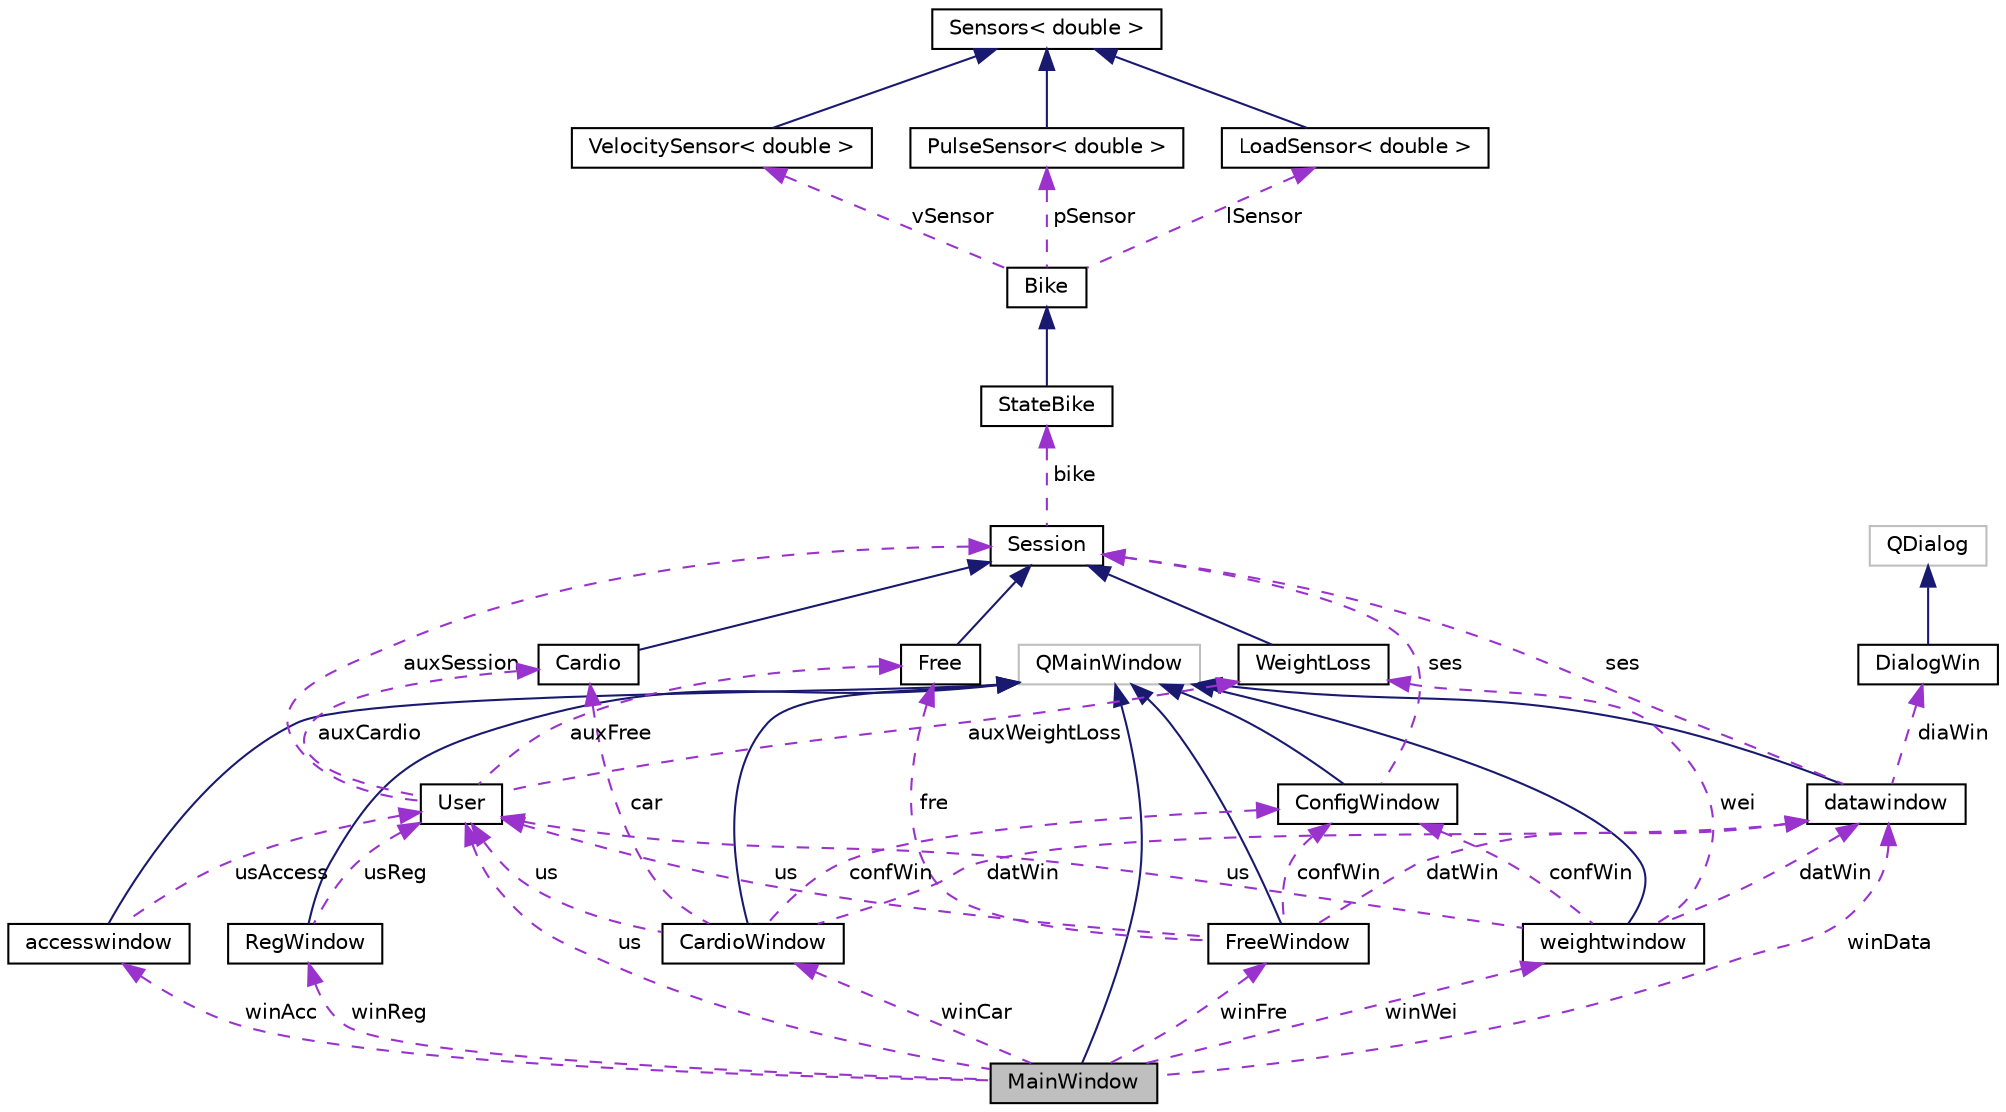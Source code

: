 digraph "MainWindow"
{
 // LATEX_PDF_SIZE
  edge [fontname="Helvetica",fontsize="10",labelfontname="Helvetica",labelfontsize="10"];
  node [fontname="Helvetica",fontsize="10",shape=record];
  Node1 [label="MainWindow",height=0.2,width=0.4,color="black", fillcolor="grey75", style="filled", fontcolor="black",tooltip="The MainWindow class: Ventana principal (Interfaz gráfica)"];
  Node2 -> Node1 [dir="back",color="midnightblue",fontsize="10",style="solid",fontname="Helvetica"];
  Node2 [label="QMainWindow",height=0.2,width=0.4,color="grey75", fillcolor="white", style="filled",tooltip=" "];
  Node3 -> Node1 [dir="back",color="darkorchid3",fontsize="10",style="dashed",label=" winData" ,fontname="Helvetica"];
  Node3 [label="datawindow",height=0.2,width=0.4,color="black", fillcolor="white", style="filled",URL="$classdatawindow.html",tooltip="The datawindow class: Ventana de muestra de datos de entrenamiento (Interfaz gráfica)"];
  Node2 -> Node3 [dir="back",color="midnightblue",fontsize="10",style="solid",fontname="Helvetica"];
  Node4 -> Node3 [dir="back",color="darkorchid3",fontsize="10",style="dashed",label=" diaWin" ,fontname="Helvetica"];
  Node4 [label="DialogWin",height=0.2,width=0.4,color="black", fillcolor="white", style="filled",URL="$classDialogWin.html",tooltip="The DialogWin class: Cuadro de diálogo."];
  Node5 -> Node4 [dir="back",color="midnightblue",fontsize="10",style="solid",fontname="Helvetica"];
  Node5 [label="QDialog",height=0.2,width=0.4,color="grey75", fillcolor="white", style="filled",tooltip=" "];
  Node6 -> Node3 [dir="back",color="darkorchid3",fontsize="10",style="dashed",label=" ses" ,fontname="Helvetica"];
  Node6 [label="Session",height=0.2,width=0.4,color="black", fillcolor="white", style="filled",URL="$classSession.html",tooltip="The Session class: Clase abstracta para sesión de entrenamiento genérica."];
  Node7 -> Node6 [dir="back",color="darkorchid3",fontsize="10",style="dashed",label=" bike" ,fontname="Helvetica"];
  Node7 [label="StateBike",height=0.2,width=0.4,color="black", fillcolor="white", style="filled",URL="$classStateBike.html",tooltip="The StateBike class: Esta clase corresponde a una bicicleta estática."];
  Node8 -> Node7 [dir="back",color="midnightblue",fontsize="10",style="solid",fontname="Helvetica"];
  Node8 [label="Bike",height=0.2,width=0.4,color="black", fillcolor="white", style="filled",URL="$classBike.html",tooltip="The Bike class: Clase abstracta de objeto Bike."];
  Node9 -> Node8 [dir="back",color="darkorchid3",fontsize="10",style="dashed",label=" vSensor" ,fontname="Helvetica"];
  Node9 [label="VelocitySensor\< double \>",height=0.2,width=0.4,color="black", fillcolor="white", style="filled",URL="$classVelocitySensor.html",tooltip=" "];
  Node10 -> Node9 [dir="back",color="midnightblue",fontsize="10",style="solid",fontname="Helvetica"];
  Node10 [label="Sensors\< double \>",height=0.2,width=0.4,color="black", fillcolor="white", style="filled",URL="$classSensors.html",tooltip=" "];
  Node11 -> Node8 [dir="back",color="darkorchid3",fontsize="10",style="dashed",label=" pSensor" ,fontname="Helvetica"];
  Node11 [label="PulseSensor\< double \>",height=0.2,width=0.4,color="black", fillcolor="white", style="filled",URL="$classPulseSensor.html",tooltip=" "];
  Node10 -> Node11 [dir="back",color="midnightblue",fontsize="10",style="solid",fontname="Helvetica"];
  Node12 -> Node8 [dir="back",color="darkorchid3",fontsize="10",style="dashed",label=" lSensor" ,fontname="Helvetica"];
  Node12 [label="LoadSensor\< double \>",height=0.2,width=0.4,color="black", fillcolor="white", style="filled",URL="$classLoadSensor.html",tooltip=" "];
  Node10 -> Node12 [dir="back",color="midnightblue",fontsize="10",style="solid",fontname="Helvetica"];
  Node13 -> Node1 [dir="back",color="darkorchid3",fontsize="10",style="dashed",label=" us" ,fontname="Helvetica"];
  Node13 [label="User",height=0.2,width=0.4,color="black", fillcolor="white", style="filled",URL="$classUser.html",tooltip="The User class: Objeto de usuario."];
  Node14 -> Node13 [dir="back",color="darkorchid3",fontsize="10",style="dashed",label=" auxCardio" ,fontname="Helvetica"];
  Node14 [label="Cardio",height=0.2,width=0.4,color="black", fillcolor="white", style="filled",URL="$classCardio.html",tooltip="The Cardio class: Clase de sesión de entrenamiento del tipo cardio."];
  Node6 -> Node14 [dir="back",color="midnightblue",fontsize="10",style="solid",fontname="Helvetica"];
  Node15 -> Node13 [dir="back",color="darkorchid3",fontsize="10",style="dashed",label=" auxWeightLoss" ,fontname="Helvetica"];
  Node15 [label="WeightLoss",height=0.2,width=0.4,color="black", fillcolor="white", style="filled",URL="$classWeightLoss.html",tooltip="The WeightLoss class: Sesión de entrenamiento de pérdida de peso."];
  Node6 -> Node15 [dir="back",color="midnightblue",fontsize="10",style="solid",fontname="Helvetica"];
  Node16 -> Node13 [dir="back",color="darkorchid3",fontsize="10",style="dashed",label=" auxFree" ,fontname="Helvetica"];
  Node16 [label="Free",height=0.2,width=0.4,color="black", fillcolor="white", style="filled",URL="$classFree.html",tooltip="The Free class: Sesión de entrenamiento libre."];
  Node6 -> Node16 [dir="back",color="midnightblue",fontsize="10",style="solid",fontname="Helvetica"];
  Node6 -> Node13 [dir="back",color="darkorchid3",fontsize="10",style="dashed",label=" auxSession" ,fontname="Helvetica"];
  Node17 -> Node1 [dir="back",color="darkorchid3",fontsize="10",style="dashed",label=" winReg" ,fontname="Helvetica"];
  Node17 [label="RegWindow",height=0.2,width=0.4,color="black", fillcolor="white", style="filled",URL="$classRegWindow.html",tooltip="The RegWindow class: Ventana de registro de usuario (Interfaz gráfica)"];
  Node2 -> Node17 [dir="back",color="midnightblue",fontsize="10",style="solid",fontname="Helvetica"];
  Node13 -> Node17 [dir="back",color="darkorchid3",fontsize="10",style="dashed",label=" usReg" ,fontname="Helvetica"];
  Node18 -> Node1 [dir="back",color="darkorchid3",fontsize="10",style="dashed",label=" winWei" ,fontname="Helvetica"];
  Node18 [label="weightwindow",height=0.2,width=0.4,color="black", fillcolor="white", style="filled",URL="$classweightwindow.html",tooltip="The weightwindow class."];
  Node2 -> Node18 [dir="back",color="midnightblue",fontsize="10",style="solid",fontname="Helvetica"];
  Node3 -> Node18 [dir="back",color="darkorchid3",fontsize="10",style="dashed",label=" datWin" ,fontname="Helvetica"];
  Node15 -> Node18 [dir="back",color="darkorchid3",fontsize="10",style="dashed",label=" wei" ,fontname="Helvetica"];
  Node13 -> Node18 [dir="back",color="darkorchid3",fontsize="10",style="dashed",label=" us" ,fontname="Helvetica"];
  Node19 -> Node18 [dir="back",color="darkorchid3",fontsize="10",style="dashed",label=" confWin" ,fontname="Helvetica"];
  Node19 [label="ConfigWindow",height=0.2,width=0.4,color="black", fillcolor="white", style="filled",URL="$classConfigWindow.html",tooltip="The ConfigWindow class: Ventana de configuración del puerto serie (Interfaz gráfica)"];
  Node2 -> Node19 [dir="back",color="midnightblue",fontsize="10",style="solid",fontname="Helvetica"];
  Node6 -> Node19 [dir="back",color="darkorchid3",fontsize="10",style="dashed",label=" ses" ,fontname="Helvetica"];
  Node20 -> Node1 [dir="back",color="darkorchid3",fontsize="10",style="dashed",label=" winCar" ,fontname="Helvetica"];
  Node20 [label="CardioWindow",height=0.2,width=0.4,color="black", fillcolor="white", style="filled",URL="$classCardioWindow.html",tooltip="The CardioWindow class: Ventana de sesión de entrenamiento del tipo Cardio (INTERFAZ GRÁFICA)"];
  Node2 -> Node20 [dir="back",color="midnightblue",fontsize="10",style="solid",fontname="Helvetica"];
  Node14 -> Node20 [dir="back",color="darkorchid3",fontsize="10",style="dashed",label=" car" ,fontname="Helvetica"];
  Node3 -> Node20 [dir="back",color="darkorchid3",fontsize="10",style="dashed",label=" datWin" ,fontname="Helvetica"];
  Node13 -> Node20 [dir="back",color="darkorchid3",fontsize="10",style="dashed",label=" us" ,fontname="Helvetica"];
  Node19 -> Node20 [dir="back",color="darkorchid3",fontsize="10",style="dashed",label=" confWin" ,fontname="Helvetica"];
  Node21 -> Node1 [dir="back",color="darkorchid3",fontsize="10",style="dashed",label=" winFre" ,fontname="Helvetica"];
  Node21 [label="FreeWindow",height=0.2,width=0.4,color="black", fillcolor="white", style="filled",URL="$classFreeWindow.html",tooltip="The FreeWindow class: Ventana de sesión de entrenamiento del tipo Free (Interfaz gráfica)"];
  Node2 -> Node21 [dir="back",color="midnightblue",fontsize="10",style="solid",fontname="Helvetica"];
  Node3 -> Node21 [dir="back",color="darkorchid3",fontsize="10",style="dashed",label=" datWin" ,fontname="Helvetica"];
  Node13 -> Node21 [dir="back",color="darkorchid3",fontsize="10",style="dashed",label=" us" ,fontname="Helvetica"];
  Node16 -> Node21 [dir="back",color="darkorchid3",fontsize="10",style="dashed",label=" fre" ,fontname="Helvetica"];
  Node19 -> Node21 [dir="back",color="darkorchid3",fontsize="10",style="dashed",label=" confWin" ,fontname="Helvetica"];
  Node22 -> Node1 [dir="back",color="darkorchid3",fontsize="10",style="dashed",label=" winAcc" ,fontname="Helvetica"];
  Node22 [label="accesswindow",height=0.2,width=0.4,color="black", fillcolor="white", style="filled",URL="$classaccesswindow.html",tooltip="The accesswindow class: Clase de ventana de acceso a usuario (Interfaz gráfica)"];
  Node2 -> Node22 [dir="back",color="midnightblue",fontsize="10",style="solid",fontname="Helvetica"];
  Node13 -> Node22 [dir="back",color="darkorchid3",fontsize="10",style="dashed",label=" usAccess" ,fontname="Helvetica"];
}
